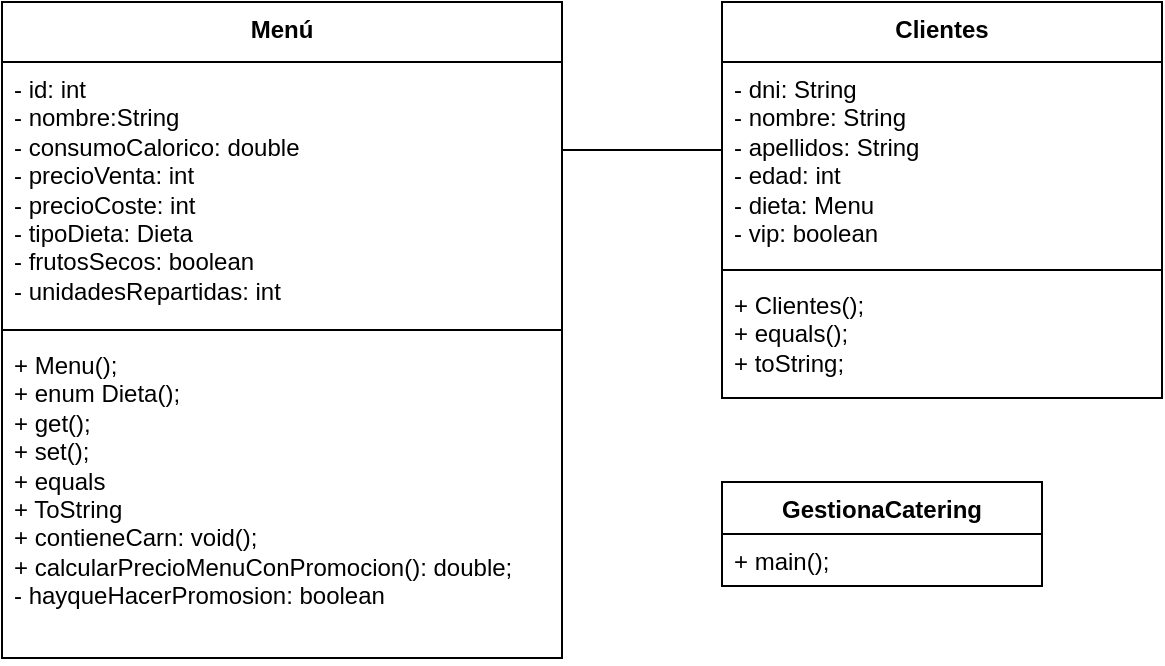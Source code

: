 <mxfile version="26.0.14">
  <diagram name="Página-1" id="bGE75z2FjLiW5xBqkYTQ">
    <mxGraphModel dx="712" dy="737" grid="1" gridSize="10" guides="1" tooltips="1" connect="1" arrows="1" fold="1" page="1" pageScale="1" pageWidth="827" pageHeight="1169" math="0" shadow="0">
      <root>
        <mxCell id="0" />
        <mxCell id="1" parent="0" />
        <mxCell id="hrvidnhHaT_fySjnKq6c-1" value="Menú" style="swimlane;fontStyle=1;align=center;verticalAlign=top;childLayout=stackLayout;horizontal=1;startSize=30;horizontalStack=0;resizeParent=1;resizeParentMax=0;resizeLast=0;collapsible=1;marginBottom=0;whiteSpace=wrap;html=1;autosize=1;" vertex="1" parent="1">
          <mxGeometry x="40" y="80" width="280" height="328" as="geometry" />
        </mxCell>
        <mxCell id="hrvidnhHaT_fySjnKq6c-2" value="- id: int&lt;div&gt;- nombre:String&lt;/div&gt;&lt;div&gt;- consumoCalorico: double&lt;/div&gt;&lt;div&gt;- precioVenta: int&lt;/div&gt;&lt;div&gt;- precioCoste: int&lt;/div&gt;&lt;div&gt;- tipoDieta: Dieta&lt;/div&gt;&lt;div&gt;- frutosSecos: boolean&lt;/div&gt;&lt;div&gt;- unidadesRepartidas: int&lt;/div&gt;" style="text;strokeColor=none;fillColor=none;align=left;verticalAlign=top;spacingLeft=4;spacingRight=4;overflow=hidden;rotatable=0;points=[[0,0.5],[1,0.5]];portConstraint=eastwest;whiteSpace=wrap;html=1;autosize=1;" vertex="1" parent="hrvidnhHaT_fySjnKq6c-1">
          <mxGeometry y="30" width="280" height="130" as="geometry" />
        </mxCell>
        <mxCell id="hrvidnhHaT_fySjnKq6c-3" value="" style="line;strokeWidth=1;fillColor=none;align=left;verticalAlign=middle;spacingTop=-1;spacingLeft=3;spacingRight=3;rotatable=0;labelPosition=right;points=[];portConstraint=eastwest;strokeColor=inherit;autosize=1;" vertex="1" parent="hrvidnhHaT_fySjnKq6c-1">
          <mxGeometry y="160" width="280" height="8" as="geometry" />
        </mxCell>
        <mxCell id="hrvidnhHaT_fySjnKq6c-4" value="&lt;div&gt;+ Menu();&lt;/div&gt;+ enum Dieta();&lt;div&gt;+ get();&lt;/div&gt;&lt;div&gt;+ set();&lt;/div&gt;&lt;div&gt;+ equals&lt;/div&gt;&lt;div&gt;+ ToString&lt;/div&gt;&lt;div&gt;+ contieneCarn: void();&lt;/div&gt;&lt;div&gt;+ calcularPrecioMenuConPromocion(): double;&lt;/div&gt;&lt;div&gt;&lt;div&gt;- hayqueHacerPromosion: boolean&lt;/div&gt;&lt;/div&gt;&lt;div&gt;&lt;br&gt;&lt;/div&gt;" style="text;strokeColor=none;fillColor=none;align=left;verticalAlign=top;spacingLeft=4;spacingRight=4;overflow=hidden;rotatable=0;points=[[0,0.5],[1,0.5]];portConstraint=eastwest;whiteSpace=wrap;html=1;autosize=1;" vertex="1" parent="hrvidnhHaT_fySjnKq6c-1">
          <mxGeometry y="168" width="280" height="160" as="geometry" />
        </mxCell>
        <mxCell id="hrvidnhHaT_fySjnKq6c-5" value="Clientes" style="swimlane;fontStyle=1;align=center;verticalAlign=top;childLayout=stackLayout;horizontal=1;startSize=30;horizontalStack=0;resizeParent=1;resizeParentMax=0;resizeLast=0;collapsible=1;marginBottom=0;whiteSpace=wrap;html=1;autosize=1;" vertex="1" parent="1">
          <mxGeometry x="400" y="80" width="220" height="198" as="geometry" />
        </mxCell>
        <mxCell id="hrvidnhHaT_fySjnKq6c-6" value="- dni: String&lt;div&gt;- nombre: String&lt;/div&gt;&lt;div&gt;- apellidos: String&lt;/div&gt;&lt;div&gt;- edad: int&lt;/div&gt;&lt;div&gt;- dieta: Menu&lt;/div&gt;&lt;div&gt;- vip: boolean&lt;/div&gt;" style="text;strokeColor=none;fillColor=none;align=left;verticalAlign=top;spacingLeft=4;spacingRight=4;overflow=hidden;rotatable=0;points=[[0,0.5],[1,0.5]];portConstraint=eastwest;whiteSpace=wrap;html=1;autosize=1;" vertex="1" parent="hrvidnhHaT_fySjnKq6c-5">
          <mxGeometry y="30" width="220" height="100" as="geometry" />
        </mxCell>
        <mxCell id="hrvidnhHaT_fySjnKq6c-7" value="" style="line;strokeWidth=1;fillColor=none;align=left;verticalAlign=middle;spacingTop=-1;spacingLeft=3;spacingRight=3;rotatable=0;labelPosition=right;points=[];portConstraint=eastwest;strokeColor=inherit;autosize=1;" vertex="1" parent="hrvidnhHaT_fySjnKq6c-5">
          <mxGeometry y="130" width="220" height="8" as="geometry" />
        </mxCell>
        <mxCell id="hrvidnhHaT_fySjnKq6c-8" value="+ Clientes();&lt;div&gt;+ equals();&lt;/div&gt;&lt;div&gt;&lt;span style=&quot;background-color: transparent; color: light-dark(rgb(0, 0, 0), rgb(255, 255, 255));&quot;&gt;+ toString;&lt;/span&gt;&lt;/div&gt;" style="text;strokeColor=none;fillColor=none;align=left;verticalAlign=top;spacingLeft=4;spacingRight=4;overflow=hidden;rotatable=0;points=[[0,0.5],[1,0.5]];portConstraint=eastwest;whiteSpace=wrap;html=1;autosize=1;" vertex="1" parent="hrvidnhHaT_fySjnKq6c-5">
          <mxGeometry y="138" width="220" height="60" as="geometry" />
        </mxCell>
        <mxCell id="hrvidnhHaT_fySjnKq6c-9" value="GestionaCatering" style="swimlane;fontStyle=1;align=center;verticalAlign=top;childLayout=stackLayout;horizontal=1;startSize=26;horizontalStack=0;resizeParent=1;resizeParentMax=0;resizeLast=0;collapsible=1;marginBottom=0;whiteSpace=wrap;html=1;" vertex="1" parent="1">
          <mxGeometry x="400" y="320" width="160" height="52" as="geometry" />
        </mxCell>
        <mxCell id="hrvidnhHaT_fySjnKq6c-10" value="+ main();" style="text;strokeColor=none;fillColor=none;align=left;verticalAlign=top;spacingLeft=4;spacingRight=4;overflow=hidden;rotatable=0;points=[[0,0.5],[1,0.5]];portConstraint=eastwest;whiteSpace=wrap;html=1;" vertex="1" parent="hrvidnhHaT_fySjnKq6c-9">
          <mxGeometry y="26" width="160" height="26" as="geometry" />
        </mxCell>
        <mxCell id="hrvidnhHaT_fySjnKq6c-13" value="" style="line;strokeWidth=1;fillColor=none;align=left;verticalAlign=middle;spacingTop=-1;spacingLeft=3;spacingRight=3;rotatable=0;labelPosition=right;points=[];portConstraint=eastwest;strokeColor=inherit;" vertex="1" parent="1">
          <mxGeometry x="320" y="150" width="80" height="8" as="geometry" />
        </mxCell>
      </root>
    </mxGraphModel>
  </diagram>
</mxfile>
